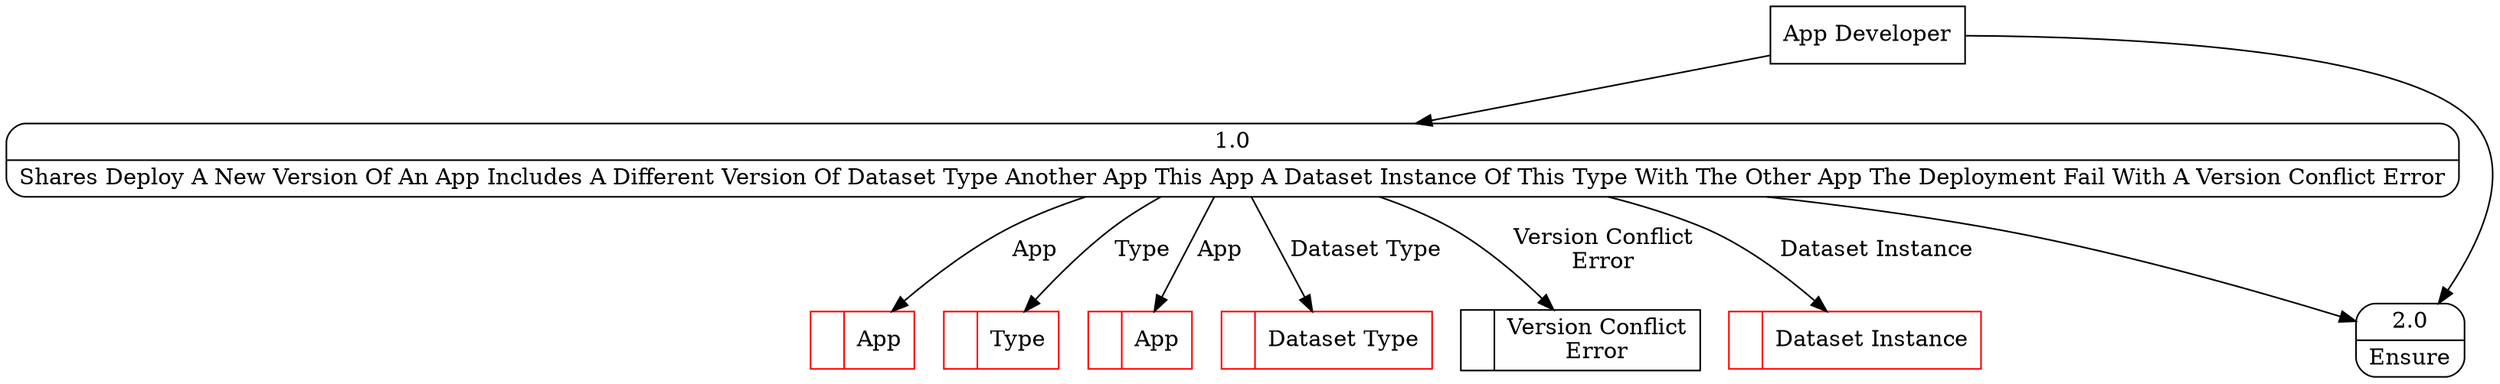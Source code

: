 digraph dfd2{ 
node[shape=record]
200 [label="<f0>  |<f1> App " color=red];
201 [label="<f0>  |<f1> Type " color=red];
202 [label="<f0>  |<f1> App " color=red];
203 [label="<f0>  |<f1> Dataset Type " color=red];
204 [label="<f0>  |<f1> Version Conflict\nError " ];
205 [label="<f0>  |<f1> Dataset Instance " color=red];
206 [label="App Developer" shape=box];
207 [label="{<f0> 1.0|<f1> Shares Deploy A New Version Of An App Includes A Different Version Of Dataset Type Another App This App A Dataset Instance Of This Type With The Other App The Deployment Fail With A Version Conflict Error }" shape=Mrecord];
208 [label="{<f0> 2.0|<f1> Ensure }" shape=Mrecord];
206 -> 207
206 -> 208
207 -> 208
207 -> 204 [label="Version Conflict\nError"]
207 -> 203 [label="Dataset Type"]
207 -> 205 [label="Dataset Instance"]
207 -> 201 [label="Type"]
207 -> 200 [label="App"]
207 -> 202 [label="App"]
}